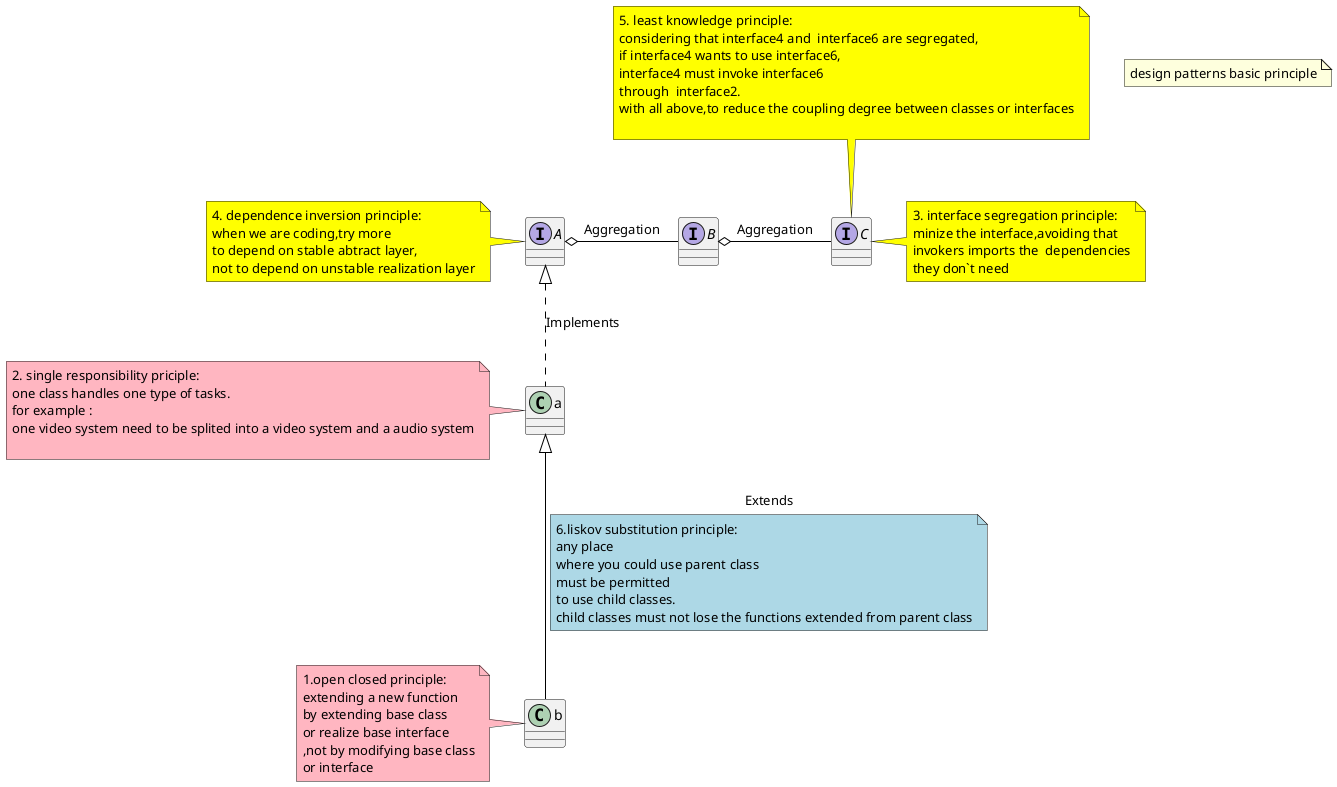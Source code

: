 @startuml
note "design patterns basic principle" as floatNote
interface A

interface B
interface C
class a
class b

'rearrange elements
A -r[hidden]- B
B -r[hidden]- C
A -d[hidden]- a
a -d[hidden]- b

'construct relations
A o-r[#black]-  B   :Aggregation
B o-r[#black]-  C   :Aggregation
a ..u[#black]|> A  :Implements
b --u[#black]|> a   :Extends
note on link #lightblue
6.liskov substitution principle:
any place
where you could use parent class
must be permitted
to use child classes.
child classes must not lose the functions extended from parent class
end note



'notes for explanation
note left of  b  #lightpink
1.open closed principle:
extending a new function
by extending base class
or realize base interface
,not by modifying base class
or interface
end note

note left of  a   #lightpink
2. single responsibility priciple:
one class handles one type of tasks.
for example :
one video system need to be splited into a video system and a audio system

end note

note right of C  #yellow
3. interface segregation principle:
minize the interface,avoiding that
invokers imports the  dependencies
they don`t need
end note

note top of C #yellow
5. least knowledge principle:
considering that interface4 and  interface6 are segregated,
if interface4 wants to use interface6,
interface4 must invoke interface6
through  interface2.
with all above,to reduce the coupling degree between classes or interfaces

end note

note left of  A   #yellow
4. dependence inversion principle:
when we are coding,try more
to depend on stable abtract layer,
not to depend on unstable realization layer
end note

@enduml